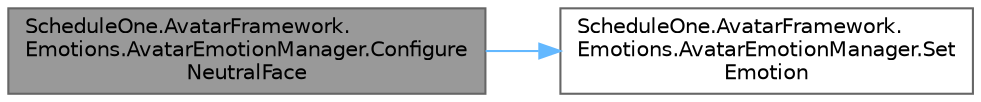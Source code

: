 digraph "ScheduleOne.AvatarFramework.Emotions.AvatarEmotionManager.ConfigureNeutralFace"
{
 // LATEX_PDF_SIZE
  bgcolor="transparent";
  edge [fontname=Helvetica,fontsize=10,labelfontname=Helvetica,labelfontsize=10];
  node [fontname=Helvetica,fontsize=10,shape=box,height=0.2,width=0.4];
  rankdir="LR";
  Node1 [id="Node000001",label="ScheduleOne.AvatarFramework.\lEmotions.AvatarEmotionManager.Configure\lNeutralFace",height=0.2,width=0.4,color="gray40", fillcolor="grey60", style="filled", fontcolor="black",tooltip=" "];
  Node1 -> Node2 [id="edge1_Node000001_Node000002",color="steelblue1",style="solid",tooltip=" "];
  Node2 [id="Node000002",label="ScheduleOne.AvatarFramework.\lEmotions.AvatarEmotionManager.Set\lEmotion",height=0.2,width=0.4,color="grey40", fillcolor="white", style="filled",URL="$class_schedule_one_1_1_avatar_framework_1_1_emotions_1_1_avatar_emotion_manager.html#a90276a7b660c902555e219da296759ff",tooltip=" "];
}

